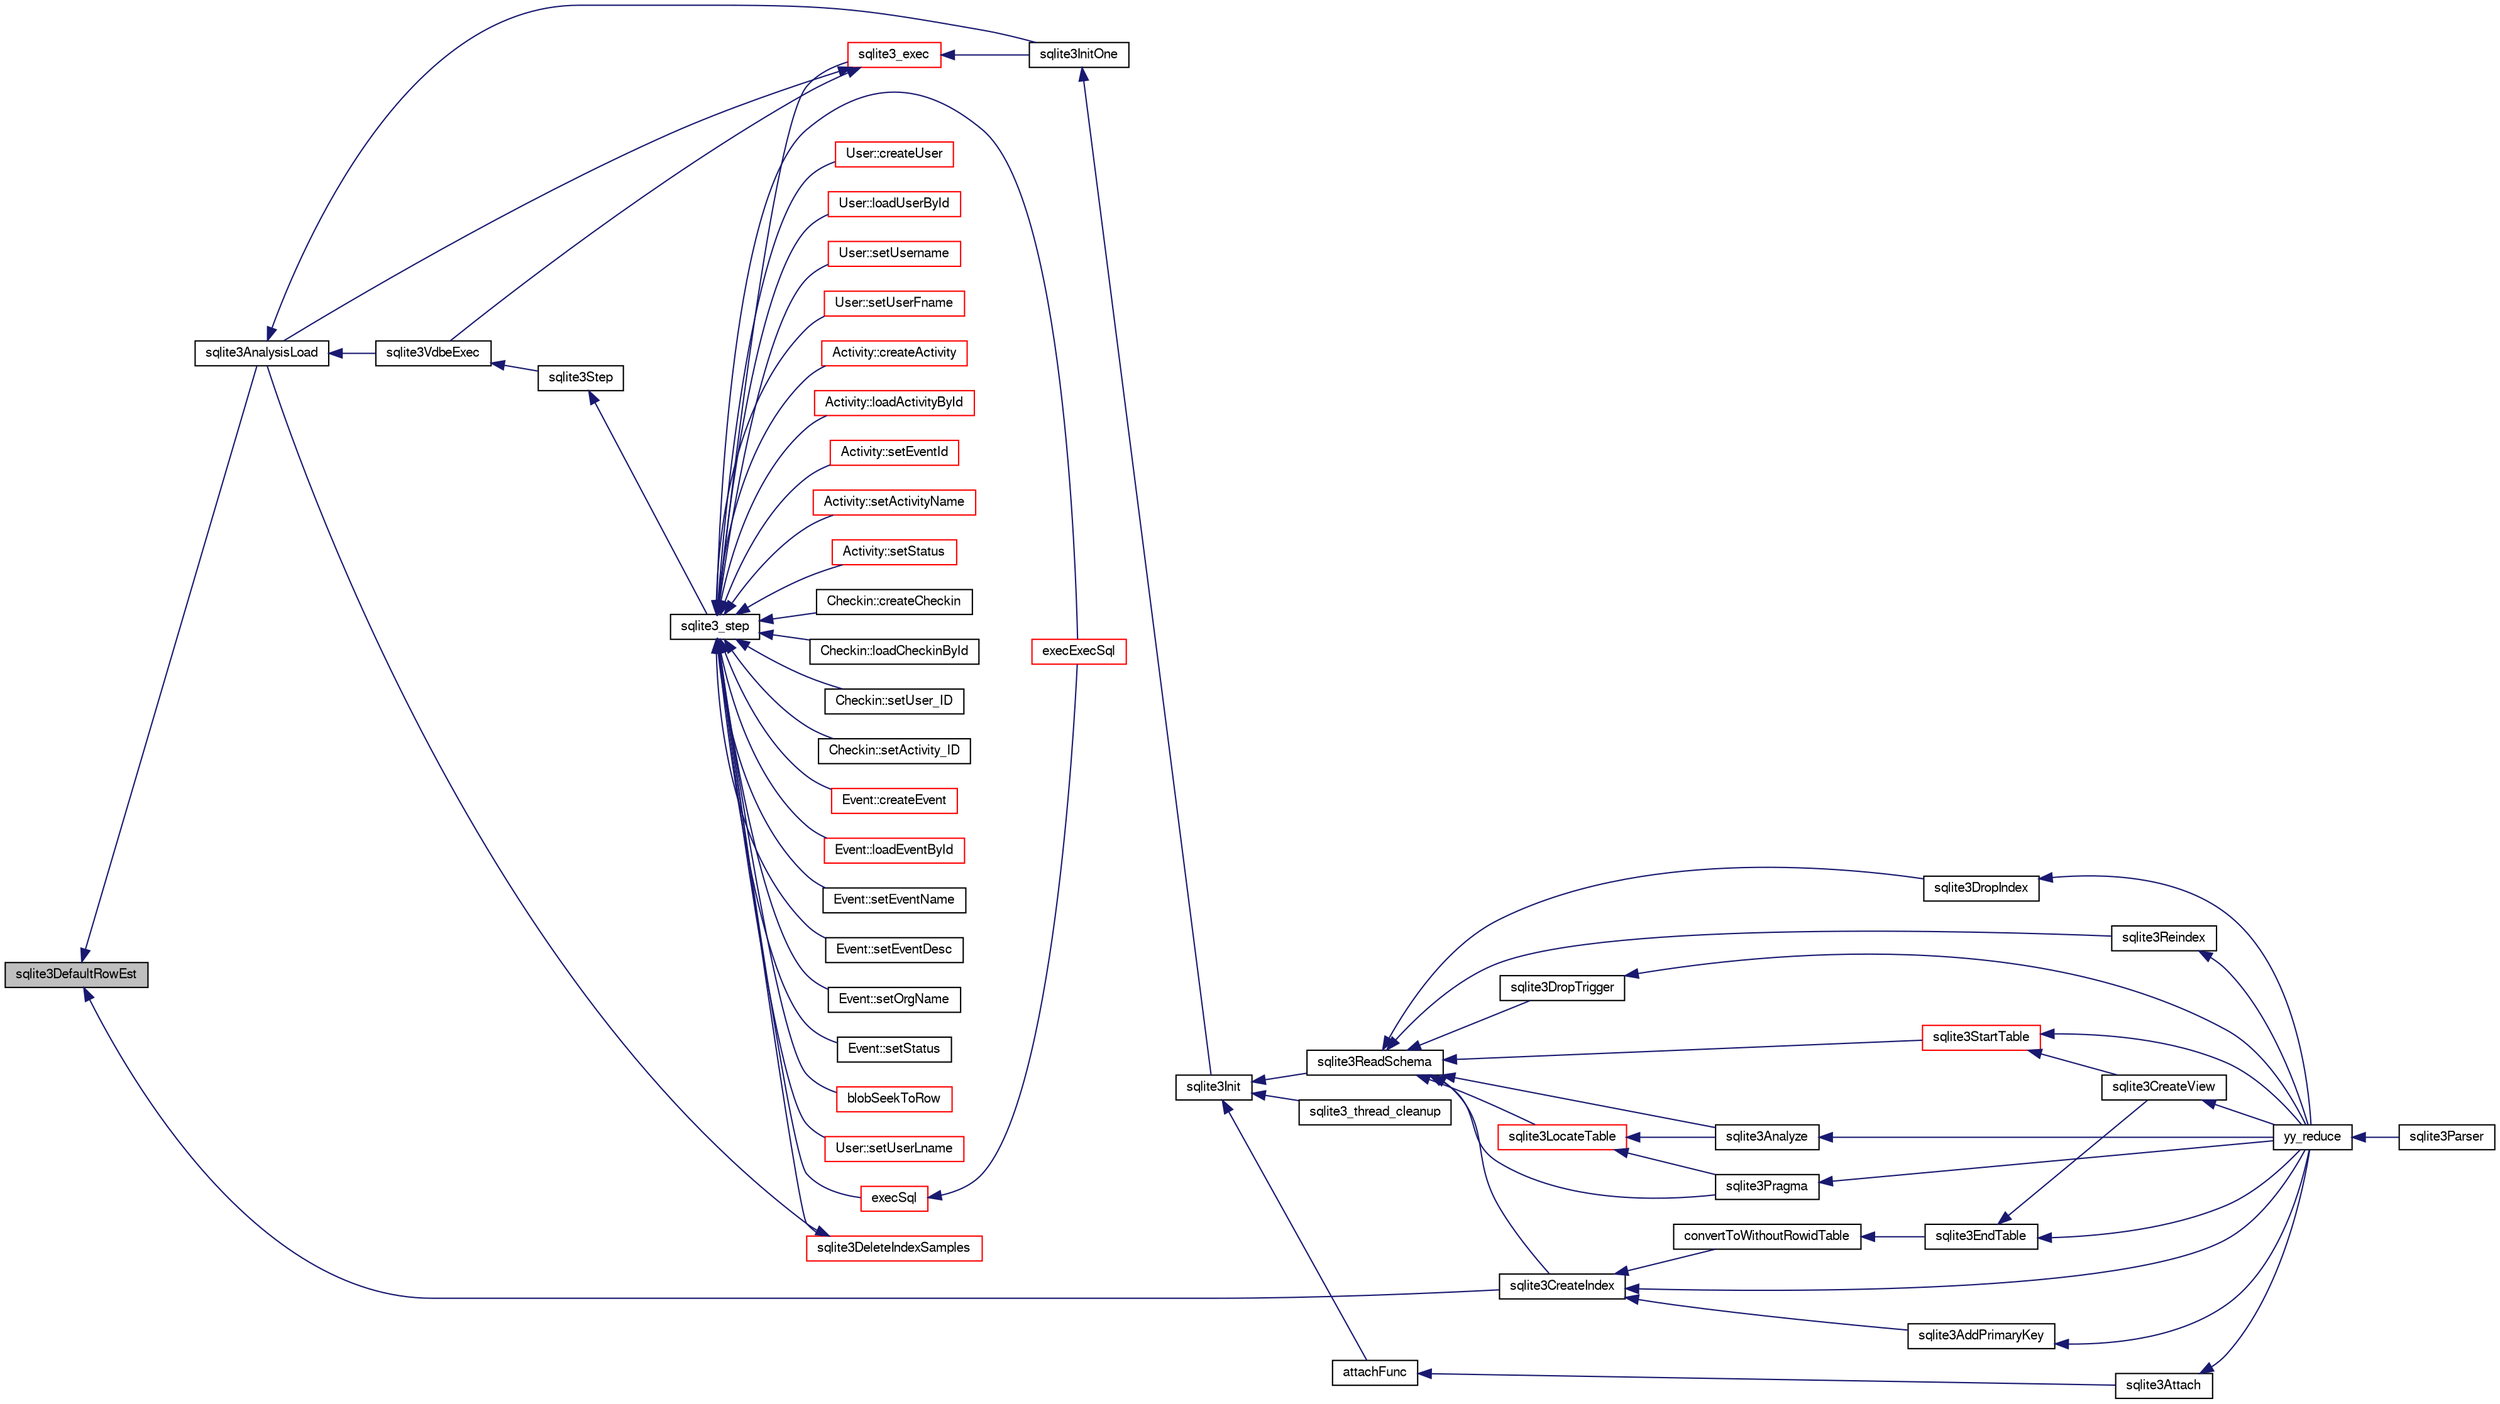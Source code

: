 digraph "sqlite3DefaultRowEst"
{
  edge [fontname="FreeSans",fontsize="10",labelfontname="FreeSans",labelfontsize="10"];
  node [fontname="FreeSans",fontsize="10",shape=record];
  rankdir="LR";
  Node494127 [label="sqlite3DefaultRowEst",height=0.2,width=0.4,color="black", fillcolor="grey75", style="filled", fontcolor="black"];
  Node494127 -> Node494128 [dir="back",color="midnightblue",fontsize="10",style="solid",fontname="FreeSans"];
  Node494128 [label="sqlite3AnalysisLoad",height=0.2,width=0.4,color="black", fillcolor="white", style="filled",URL="$sqlite3_8c.html#a48a2301c27e1d3d68708b9b8761b5a01"];
  Node494128 -> Node494129 [dir="back",color="midnightblue",fontsize="10",style="solid",fontname="FreeSans"];
  Node494129 [label="sqlite3VdbeExec",height=0.2,width=0.4,color="black", fillcolor="white", style="filled",URL="$sqlite3_8c.html#a8ce40a614bdc56719c4d642b1e4dfb21"];
  Node494129 -> Node494130 [dir="back",color="midnightblue",fontsize="10",style="solid",fontname="FreeSans"];
  Node494130 [label="sqlite3Step",height=0.2,width=0.4,color="black", fillcolor="white", style="filled",URL="$sqlite3_8c.html#a3f2872e873e2758a4beedad1d5113554"];
  Node494130 -> Node494131 [dir="back",color="midnightblue",fontsize="10",style="solid",fontname="FreeSans"];
  Node494131 [label="sqlite3_step",height=0.2,width=0.4,color="black", fillcolor="white", style="filled",URL="$sqlite3_8h.html#ac1e491ce36b7471eb28387f7d3c74334"];
  Node494131 -> Node494132 [dir="back",color="midnightblue",fontsize="10",style="solid",fontname="FreeSans"];
  Node494132 [label="Activity::createActivity",height=0.2,width=0.4,color="red", fillcolor="white", style="filled",URL="$classActivity.html#a813cc5e52c14ab49b39014c134e3425b"];
  Node494131 -> Node494135 [dir="back",color="midnightblue",fontsize="10",style="solid",fontname="FreeSans"];
  Node494135 [label="Activity::loadActivityById",height=0.2,width=0.4,color="red", fillcolor="white", style="filled",URL="$classActivity.html#abe4ffb4f08a47212ebf9013259d9e7fd"];
  Node494131 -> Node494137 [dir="back",color="midnightblue",fontsize="10",style="solid",fontname="FreeSans"];
  Node494137 [label="Activity::setEventId",height=0.2,width=0.4,color="red", fillcolor="white", style="filled",URL="$classActivity.html#adb1d0fd0d08f473e068f0a4086bfa9ca"];
  Node494131 -> Node494138 [dir="back",color="midnightblue",fontsize="10",style="solid",fontname="FreeSans"];
  Node494138 [label="Activity::setActivityName",height=0.2,width=0.4,color="red", fillcolor="white", style="filled",URL="$classActivity.html#a62dc3737b33915a36086f9dd26d16a81"];
  Node494131 -> Node494139 [dir="back",color="midnightblue",fontsize="10",style="solid",fontname="FreeSans"];
  Node494139 [label="Activity::setStatus",height=0.2,width=0.4,color="red", fillcolor="white", style="filled",URL="$classActivity.html#af618135a7738f4d2a7ee147a8ef912ea"];
  Node494131 -> Node494140 [dir="back",color="midnightblue",fontsize="10",style="solid",fontname="FreeSans"];
  Node494140 [label="Checkin::createCheckin",height=0.2,width=0.4,color="black", fillcolor="white", style="filled",URL="$classCheckin.html#a4e40acdf7fff0e607f6de4f24f3a163c"];
  Node494131 -> Node494141 [dir="back",color="midnightblue",fontsize="10",style="solid",fontname="FreeSans"];
  Node494141 [label="Checkin::loadCheckinById",height=0.2,width=0.4,color="black", fillcolor="white", style="filled",URL="$classCheckin.html#a3461f70ea6c68475225f2a07f78a21e0"];
  Node494131 -> Node494142 [dir="back",color="midnightblue",fontsize="10",style="solid",fontname="FreeSans"];
  Node494142 [label="Checkin::setUser_ID",height=0.2,width=0.4,color="black", fillcolor="white", style="filled",URL="$classCheckin.html#a76ab640f4f912876dbebf183db5359c6"];
  Node494131 -> Node494143 [dir="back",color="midnightblue",fontsize="10",style="solid",fontname="FreeSans"];
  Node494143 [label="Checkin::setActivity_ID",height=0.2,width=0.4,color="black", fillcolor="white", style="filled",URL="$classCheckin.html#ab2ff3ec2604ec73a42af25874a00b232"];
  Node494131 -> Node494144 [dir="back",color="midnightblue",fontsize="10",style="solid",fontname="FreeSans"];
  Node494144 [label="Event::createEvent",height=0.2,width=0.4,color="red", fillcolor="white", style="filled",URL="$classEvent.html#a77adb9f4a46ffb32c2d931f0691f5903"];
  Node494131 -> Node494145 [dir="back",color="midnightblue",fontsize="10",style="solid",fontname="FreeSans"];
  Node494145 [label="Event::loadEventById",height=0.2,width=0.4,color="red", fillcolor="white", style="filled",URL="$classEvent.html#afa66cea33f722dbeecb69cc98fdea055"];
  Node494131 -> Node494146 [dir="back",color="midnightblue",fontsize="10",style="solid",fontname="FreeSans"];
  Node494146 [label="Event::setEventName",height=0.2,width=0.4,color="black", fillcolor="white", style="filled",URL="$classEvent.html#a10596b6ca077df05184e30d62b08729d"];
  Node494131 -> Node494147 [dir="back",color="midnightblue",fontsize="10",style="solid",fontname="FreeSans"];
  Node494147 [label="Event::setEventDesc",height=0.2,width=0.4,color="black", fillcolor="white", style="filled",URL="$classEvent.html#ae36b8377dcae792f1c5c4726024c981b"];
  Node494131 -> Node494148 [dir="back",color="midnightblue",fontsize="10",style="solid",fontname="FreeSans"];
  Node494148 [label="Event::setOrgName",height=0.2,width=0.4,color="black", fillcolor="white", style="filled",URL="$classEvent.html#a19aac0f776bd764563a54977656cf680"];
  Node494131 -> Node494149 [dir="back",color="midnightblue",fontsize="10",style="solid",fontname="FreeSans"];
  Node494149 [label="Event::setStatus",height=0.2,width=0.4,color="black", fillcolor="white", style="filled",URL="$classEvent.html#ab0a6b9285af0f4172eb841e2b80f8972"];
  Node494131 -> Node494150 [dir="back",color="midnightblue",fontsize="10",style="solid",fontname="FreeSans"];
  Node494150 [label="blobSeekToRow",height=0.2,width=0.4,color="red", fillcolor="white", style="filled",URL="$sqlite3_8c.html#afff57e13332b98c8a44a7cebe38962ab"];
  Node494131 -> Node494153 [dir="back",color="midnightblue",fontsize="10",style="solid",fontname="FreeSans"];
  Node494153 [label="sqlite3DeleteIndexSamples",height=0.2,width=0.4,color="red", fillcolor="white", style="filled",URL="$sqlite3_8c.html#aaeda0302fbf61397ec009f65bed047ef"];
  Node494153 -> Node494128 [dir="back",color="midnightblue",fontsize="10",style="solid",fontname="FreeSans"];
  Node494131 -> Node494321 [dir="back",color="midnightblue",fontsize="10",style="solid",fontname="FreeSans"];
  Node494321 [label="sqlite3_exec",height=0.2,width=0.4,color="red", fillcolor="white", style="filled",URL="$sqlite3_8h.html#a97487ec8150e0bcc8fa392ab8f0e24db"];
  Node494321 -> Node494129 [dir="back",color="midnightblue",fontsize="10",style="solid",fontname="FreeSans"];
  Node494321 -> Node494128 [dir="back",color="midnightblue",fontsize="10",style="solid",fontname="FreeSans"];
  Node494321 -> Node494298 [dir="back",color="midnightblue",fontsize="10",style="solid",fontname="FreeSans"];
  Node494298 [label="sqlite3InitOne",height=0.2,width=0.4,color="black", fillcolor="white", style="filled",URL="$sqlite3_8c.html#ac4318b25df65269906b0379251fe9b85"];
  Node494298 -> Node494299 [dir="back",color="midnightblue",fontsize="10",style="solid",fontname="FreeSans"];
  Node494299 [label="sqlite3Init",height=0.2,width=0.4,color="black", fillcolor="white", style="filled",URL="$sqlite3_8c.html#aed74e3dc765631a833f522f425ff5a48"];
  Node494299 -> Node494300 [dir="back",color="midnightblue",fontsize="10",style="solid",fontname="FreeSans"];
  Node494300 [label="attachFunc",height=0.2,width=0.4,color="black", fillcolor="white", style="filled",URL="$sqlite3_8c.html#a69cb751a7da501b9a0aa37e0d7c3eaf7"];
  Node494300 -> Node494195 [dir="back",color="midnightblue",fontsize="10",style="solid",fontname="FreeSans"];
  Node494195 [label="sqlite3Attach",height=0.2,width=0.4,color="black", fillcolor="white", style="filled",URL="$sqlite3_8c.html#ae0907fe0b43cc1b4c7e6a16213e8546f"];
  Node494195 -> Node494161 [dir="back",color="midnightblue",fontsize="10",style="solid",fontname="FreeSans"];
  Node494161 [label="yy_reduce",height=0.2,width=0.4,color="black", fillcolor="white", style="filled",URL="$sqlite3_8c.html#a7c419a9b25711c666a9a2449ef377f14"];
  Node494161 -> Node494162 [dir="back",color="midnightblue",fontsize="10",style="solid",fontname="FreeSans"];
  Node494162 [label="sqlite3Parser",height=0.2,width=0.4,color="black", fillcolor="white", style="filled",URL="$sqlite3_8c.html#a0327d71a5fabe0b6a343d78a2602e72a"];
  Node494299 -> Node494301 [dir="back",color="midnightblue",fontsize="10",style="solid",fontname="FreeSans"];
  Node494301 [label="sqlite3ReadSchema",height=0.2,width=0.4,color="black", fillcolor="white", style="filled",URL="$sqlite3_8c.html#ac41a97f30334f7d35b2b5713097eca90"];
  Node494301 -> Node494285 [dir="back",color="midnightblue",fontsize="10",style="solid",fontname="FreeSans"];
  Node494285 [label="sqlite3Analyze",height=0.2,width=0.4,color="black", fillcolor="white", style="filled",URL="$sqlite3_8c.html#ac696deb1ccaae3fa855cfbd0bfd4d048"];
  Node494285 -> Node494161 [dir="back",color="midnightblue",fontsize="10",style="solid",fontname="FreeSans"];
  Node494301 -> Node494302 [dir="back",color="midnightblue",fontsize="10",style="solid",fontname="FreeSans"];
  Node494302 [label="sqlite3LocateTable",height=0.2,width=0.4,color="red", fillcolor="white", style="filled",URL="$sqlite3_8c.html#adfeea5b18971250d4ff7f5a44e134d75"];
  Node494302 -> Node494285 [dir="back",color="midnightblue",fontsize="10",style="solid",fontname="FreeSans"];
  Node494302 -> Node494179 [dir="back",color="midnightblue",fontsize="10",style="solid",fontname="FreeSans"];
  Node494179 [label="sqlite3Pragma",height=0.2,width=0.4,color="black", fillcolor="white", style="filled",URL="$sqlite3_8c.html#a111391370f58f8e6a6eca51fd34d62ed"];
  Node494179 -> Node494161 [dir="back",color="midnightblue",fontsize="10",style="solid",fontname="FreeSans"];
  Node494301 -> Node494308 [dir="back",color="midnightblue",fontsize="10",style="solid",fontname="FreeSans"];
  Node494308 [label="sqlite3StartTable",height=0.2,width=0.4,color="red", fillcolor="white", style="filled",URL="$sqlite3_8c.html#af49b4395f39d9078a0dda2484c183012"];
  Node494308 -> Node494160 [dir="back",color="midnightblue",fontsize="10",style="solid",fontname="FreeSans"];
  Node494160 [label="sqlite3CreateView",height=0.2,width=0.4,color="black", fillcolor="white", style="filled",URL="$sqlite3_8c.html#a9d85cb00ff71dee5cd9a019503a6982e"];
  Node494160 -> Node494161 [dir="back",color="midnightblue",fontsize="10",style="solid",fontname="FreeSans"];
  Node494308 -> Node494161 [dir="back",color="midnightblue",fontsize="10",style="solid",fontname="FreeSans"];
  Node494301 -> Node494189 [dir="back",color="midnightblue",fontsize="10",style="solid",fontname="FreeSans"];
  Node494189 [label="sqlite3CreateIndex",height=0.2,width=0.4,color="black", fillcolor="white", style="filled",URL="$sqlite3_8c.html#a8dbe5e590ab6c58a8c45f34f7c81e825"];
  Node494189 -> Node494190 [dir="back",color="midnightblue",fontsize="10",style="solid",fontname="FreeSans"];
  Node494190 [label="sqlite3AddPrimaryKey",height=0.2,width=0.4,color="black", fillcolor="white", style="filled",URL="$sqlite3_8c.html#af2b0672c3379d2a7d927d210ae0ade62"];
  Node494190 -> Node494161 [dir="back",color="midnightblue",fontsize="10",style="solid",fontname="FreeSans"];
  Node494189 -> Node494191 [dir="back",color="midnightblue",fontsize="10",style="solid",fontname="FreeSans"];
  Node494191 [label="convertToWithoutRowidTable",height=0.2,width=0.4,color="black", fillcolor="white", style="filled",URL="$sqlite3_8c.html#a0d41effc4e4a0ba740429a08f6747313"];
  Node494191 -> Node494159 [dir="back",color="midnightblue",fontsize="10",style="solid",fontname="FreeSans"];
  Node494159 [label="sqlite3EndTable",height=0.2,width=0.4,color="black", fillcolor="white", style="filled",URL="$sqlite3_8c.html#a7b5f2c66c0f0b6f819d970ca389768b0"];
  Node494159 -> Node494160 [dir="back",color="midnightblue",fontsize="10",style="solid",fontname="FreeSans"];
  Node494159 -> Node494161 [dir="back",color="midnightblue",fontsize="10",style="solid",fontname="FreeSans"];
  Node494189 -> Node494161 [dir="back",color="midnightblue",fontsize="10",style="solid",fontname="FreeSans"];
  Node494301 -> Node494245 [dir="back",color="midnightblue",fontsize="10",style="solid",fontname="FreeSans"];
  Node494245 [label="sqlite3DropIndex",height=0.2,width=0.4,color="black", fillcolor="white", style="filled",URL="$sqlite3_8c.html#a3ffd2536f34a0cf6d427710b06b71e83"];
  Node494245 -> Node494161 [dir="back",color="midnightblue",fontsize="10",style="solid",fontname="FreeSans"];
  Node494301 -> Node494213 [dir="back",color="midnightblue",fontsize="10",style="solid",fontname="FreeSans"];
  Node494213 [label="sqlite3Reindex",height=0.2,width=0.4,color="black", fillcolor="white", style="filled",URL="$sqlite3_8c.html#abd189e31189391e1ef114b413ff4abbf"];
  Node494213 -> Node494161 [dir="back",color="midnightblue",fontsize="10",style="solid",fontname="FreeSans"];
  Node494301 -> Node494179 [dir="back",color="midnightblue",fontsize="10",style="solid",fontname="FreeSans"];
  Node494301 -> Node494310 [dir="back",color="midnightblue",fontsize="10",style="solid",fontname="FreeSans"];
  Node494310 [label="sqlite3DropTrigger",height=0.2,width=0.4,color="black", fillcolor="white", style="filled",URL="$sqlite3_8c.html#affdf1dd65e331b06feaef6ff8636305f"];
  Node494310 -> Node494161 [dir="back",color="midnightblue",fontsize="10",style="solid",fontname="FreeSans"];
  Node494299 -> Node494311 [dir="back",color="midnightblue",fontsize="10",style="solid",fontname="FreeSans"];
  Node494311 [label="sqlite3_thread_cleanup",height=0.2,width=0.4,color="black", fillcolor="white", style="filled",URL="$sqlite3_8h.html#a34980c829db84f02e1a1599063469f06"];
  Node494131 -> Node494312 [dir="back",color="midnightblue",fontsize="10",style="solid",fontname="FreeSans"];
  Node494312 [label="execSql",height=0.2,width=0.4,color="red", fillcolor="white", style="filled",URL="$sqlite3_8c.html#a7d16651b98a110662f4c265eff0246cb"];
  Node494312 -> Node494313 [dir="back",color="midnightblue",fontsize="10",style="solid",fontname="FreeSans"];
  Node494313 [label="execExecSql",height=0.2,width=0.4,color="red", fillcolor="white", style="filled",URL="$sqlite3_8c.html#ac1be09a6c047f21133d16378d301e0d4"];
  Node494131 -> Node494313 [dir="back",color="midnightblue",fontsize="10",style="solid",fontname="FreeSans"];
  Node494131 -> Node494315 [dir="back",color="midnightblue",fontsize="10",style="solid",fontname="FreeSans"];
  Node494315 [label="User::createUser",height=0.2,width=0.4,color="red", fillcolor="white", style="filled",URL="$classUser.html#a22ed673939e8cc0a136130b809bba513"];
  Node494131 -> Node494316 [dir="back",color="midnightblue",fontsize="10",style="solid",fontname="FreeSans"];
  Node494316 [label="User::loadUserById",height=0.2,width=0.4,color="red", fillcolor="white", style="filled",URL="$classUser.html#a863377665b7fb83c5547dcf9727f5092"];
  Node494131 -> Node494317 [dir="back",color="midnightblue",fontsize="10",style="solid",fontname="FreeSans"];
  Node494317 [label="User::setUsername",height=0.2,width=0.4,color="red", fillcolor="white", style="filled",URL="$classUser.html#aa0497022a136cb78de785b0a39ae60b1"];
  Node494131 -> Node494318 [dir="back",color="midnightblue",fontsize="10",style="solid",fontname="FreeSans"];
  Node494318 [label="User::setUserFname",height=0.2,width=0.4,color="red", fillcolor="white", style="filled",URL="$classUser.html#a72657eb55cd0ca437b4841a43f19912f"];
  Node494131 -> Node494319 [dir="back",color="midnightblue",fontsize="10",style="solid",fontname="FreeSans"];
  Node494319 [label="User::setUserLname",height=0.2,width=0.4,color="red", fillcolor="white", style="filled",URL="$classUser.html#aa25973387e5afe1aa6f60dd6545e33b5"];
  Node494128 -> Node494298 [dir="back",color="midnightblue",fontsize="10",style="solid",fontname="FreeSans"];
  Node494127 -> Node494189 [dir="back",color="midnightblue",fontsize="10",style="solid",fontname="FreeSans"];
}
